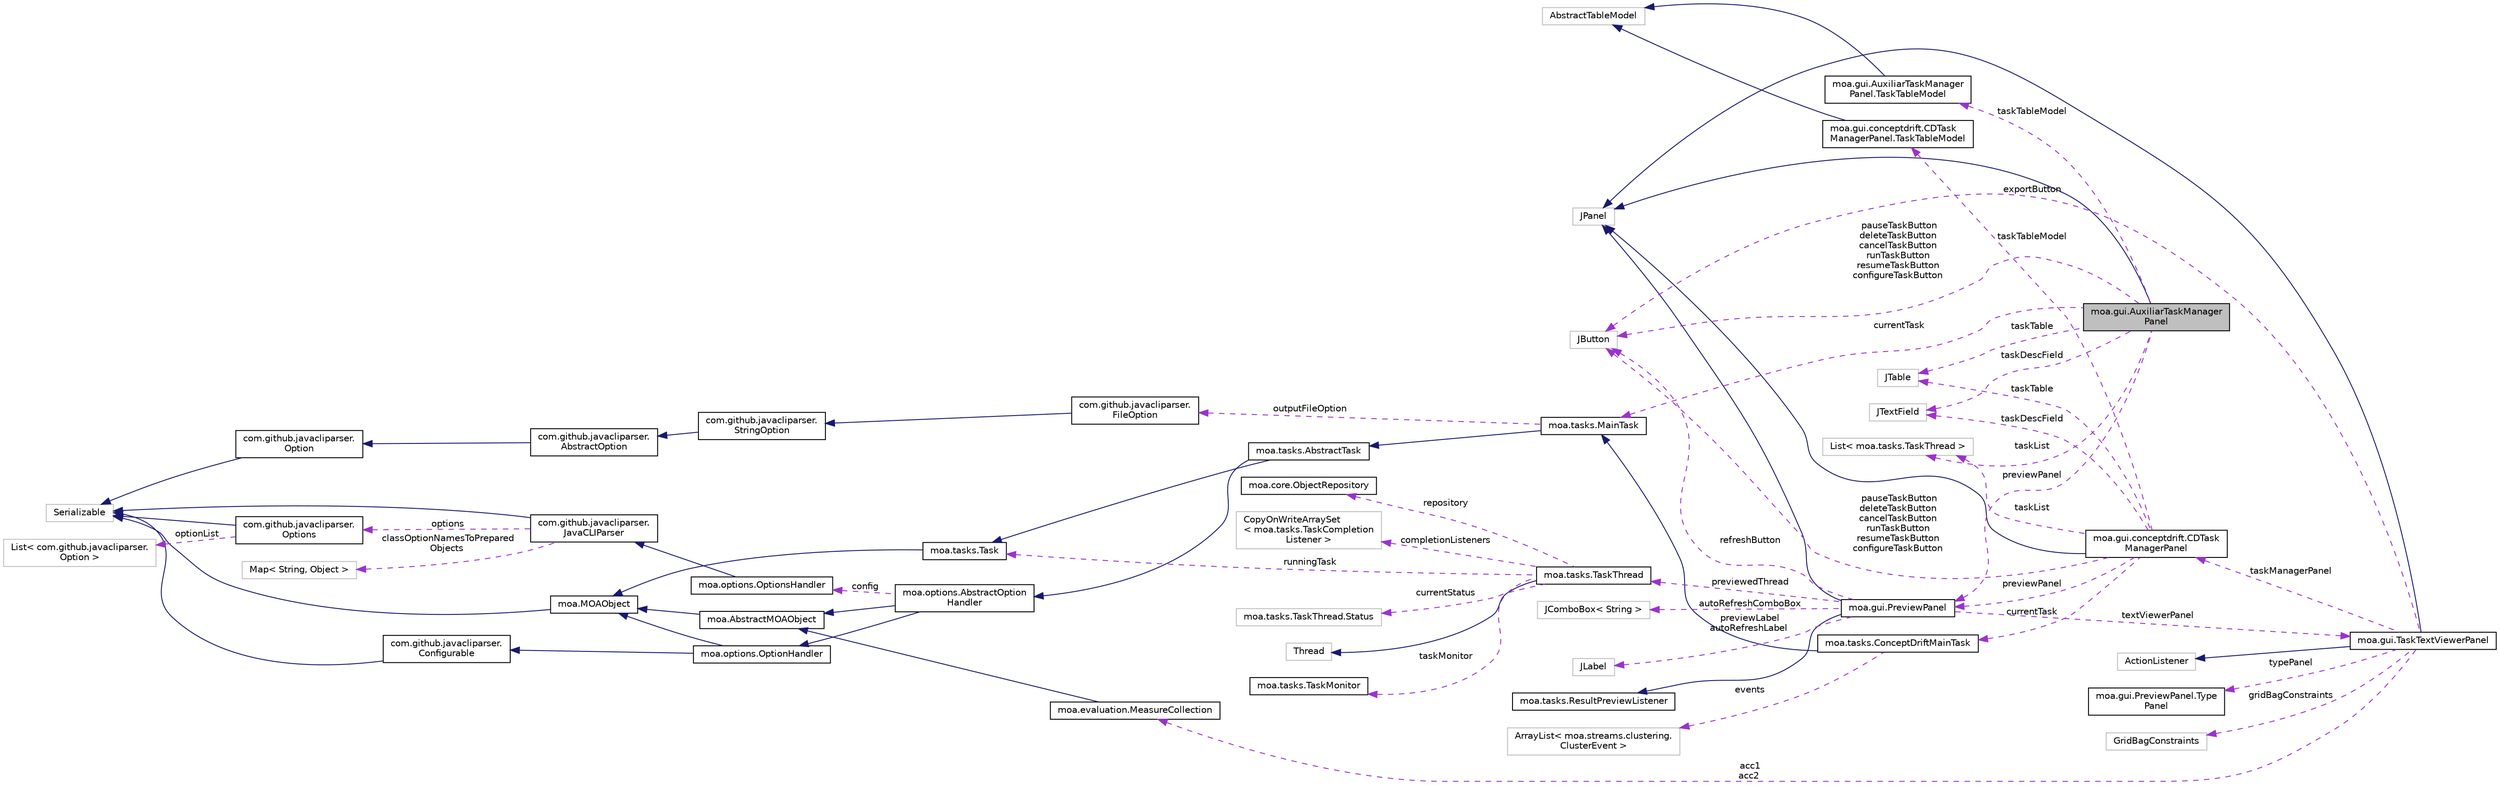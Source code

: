 digraph "moa.gui.AuxiliarTaskManagerPanel"
{
 // LATEX_PDF_SIZE
  edge [fontname="Helvetica",fontsize="10",labelfontname="Helvetica",labelfontsize="10"];
  node [fontname="Helvetica",fontsize="10",shape=record];
  rankdir="LR";
  Node1 [label="moa.gui.AuxiliarTaskManager\lPanel",height=0.2,width=0.4,color="black", fillcolor="grey75", style="filled", fontcolor="black",tooltip=" "];
  Node2 -> Node1 [dir="back",color="midnightblue",fontsize="10",style="solid"];
  Node2 [label="JPanel",height=0.2,width=0.4,color="grey75", fillcolor="white", style="filled",tooltip=" "];
  Node3 -> Node1 [dir="back",color="darkorchid3",fontsize="10",style="dashed",label=" taskTableModel" ];
  Node3 [label="moa.gui.AuxiliarTaskManager\lPanel.TaskTableModel",height=0.2,width=0.4,color="black", fillcolor="white", style="filled",URL="$classmoa_1_1gui_1_1_auxiliar_task_manager_panel_1_1_task_table_model.html",tooltip=" "];
  Node4 -> Node3 [dir="back",color="midnightblue",fontsize="10",style="solid"];
  Node4 [label="AbstractTableModel",height=0.2,width=0.4,color="grey75", fillcolor="white", style="filled",tooltip=" "];
  Node5 -> Node1 [dir="back",color="darkorchid3",fontsize="10",style="dashed",label=" pauseTaskButton\ndeleteTaskButton\ncancelTaskButton\nrunTaskButton\nresumeTaskButton\nconfigureTaskButton" ];
  Node5 [label="JButton",height=0.2,width=0.4,color="grey75", fillcolor="white", style="filled",tooltip=" "];
  Node6 -> Node1 [dir="back",color="darkorchid3",fontsize="10",style="dashed",label=" previewPanel" ];
  Node6 [label="moa.gui.PreviewPanel",height=0.2,width=0.4,color="black", fillcolor="white", style="filled",URL="$classmoa_1_1gui_1_1_preview_panel.html",tooltip=" "];
  Node2 -> Node6 [dir="back",color="midnightblue",fontsize="10",style="solid"];
  Node7 -> Node6 [dir="back",color="midnightblue",fontsize="10",style="solid"];
  Node7 [label="moa.tasks.ResultPreviewListener",height=0.2,width=0.4,color="black", fillcolor="white", style="filled",URL="$interfacemoa_1_1tasks_1_1_result_preview_listener.html",tooltip=" "];
  Node8 -> Node6 [dir="back",color="darkorchid3",fontsize="10",style="dashed",label=" textViewerPanel" ];
  Node8 [label="moa.gui.TaskTextViewerPanel",height=0.2,width=0.4,color="black", fillcolor="white", style="filled",URL="$classmoa_1_1gui_1_1_task_text_viewer_panel.html",tooltip=" "];
  Node2 -> Node8 [dir="back",color="midnightblue",fontsize="10",style="solid"];
  Node9 -> Node8 [dir="back",color="midnightblue",fontsize="10",style="solid"];
  Node9 [label="ActionListener",height=0.2,width=0.4,color="grey75", fillcolor="white", style="filled",tooltip=" "];
  Node10 -> Node8 [dir="back",color="darkorchid3",fontsize="10",style="dashed",label=" typePanel" ];
  Node10 [label="moa.gui.PreviewPanel.Type\lPanel",height=0.2,width=0.4,color="black", fillcolor="white", style="filled",URL="$enummoa_1_1gui_1_1_preview_panel_1_1_type_panel.html",tooltip=" "];
  Node11 -> Node8 [dir="back",color="darkorchid3",fontsize="10",style="dashed",label=" gridBagConstraints" ];
  Node11 [label="GridBagConstraints",height=0.2,width=0.4,color="grey75", fillcolor="white", style="filled",tooltip=" "];
  Node5 -> Node8 [dir="back",color="darkorchid3",fontsize="10",style="dashed",label=" exportButton" ];
  Node12 -> Node8 [dir="back",color="darkorchid3",fontsize="10",style="dashed",label=" taskManagerPanel" ];
  Node12 [label="moa.gui.conceptdrift.CDTask\lManagerPanel",height=0.2,width=0.4,color="black", fillcolor="white", style="filled",URL="$classmoa_1_1gui_1_1conceptdrift_1_1_c_d_task_manager_panel.html",tooltip=" "];
  Node2 -> Node12 [dir="back",color="midnightblue",fontsize="10",style="solid"];
  Node13 -> Node12 [dir="back",color="darkorchid3",fontsize="10",style="dashed",label=" currentTask" ];
  Node13 [label="moa.tasks.ConceptDriftMainTask",height=0.2,width=0.4,color="black", fillcolor="white", style="filled",URL="$classmoa_1_1tasks_1_1_concept_drift_main_task.html",tooltip=" "];
  Node14 -> Node13 [dir="back",color="midnightblue",fontsize="10",style="solid"];
  Node14 [label="moa.tasks.MainTask",height=0.2,width=0.4,color="black", fillcolor="white", style="filled",URL="$classmoa_1_1tasks_1_1_main_task.html",tooltip=" "];
  Node15 -> Node14 [dir="back",color="midnightblue",fontsize="10",style="solid"];
  Node15 [label="moa.tasks.AbstractTask",height=0.2,width=0.4,color="black", fillcolor="white", style="filled",URL="$classmoa_1_1tasks_1_1_abstract_task.html",tooltip=" "];
  Node16 -> Node15 [dir="back",color="midnightblue",fontsize="10",style="solid"];
  Node16 [label="moa.options.AbstractOption\lHandler",height=0.2,width=0.4,color="black", fillcolor="white", style="filled",URL="$classmoa_1_1options_1_1_abstract_option_handler.html",tooltip=" "];
  Node17 -> Node16 [dir="back",color="midnightblue",fontsize="10",style="solid"];
  Node17 [label="moa.AbstractMOAObject",height=0.2,width=0.4,color="black", fillcolor="white", style="filled",URL="$classmoa_1_1_abstract_m_o_a_object.html",tooltip=" "];
  Node18 -> Node17 [dir="back",color="midnightblue",fontsize="10",style="solid"];
  Node18 [label="moa.MOAObject",height=0.2,width=0.4,color="black", fillcolor="white", style="filled",URL="$interfacemoa_1_1_m_o_a_object.html",tooltip=" "];
  Node19 -> Node18 [dir="back",color="midnightblue",fontsize="10",style="solid"];
  Node19 [label="Serializable",height=0.2,width=0.4,color="grey75", fillcolor="white", style="filled",tooltip=" "];
  Node20 -> Node16 [dir="back",color="midnightblue",fontsize="10",style="solid"];
  Node20 [label="moa.options.OptionHandler",height=0.2,width=0.4,color="black", fillcolor="white", style="filled",URL="$interfacemoa_1_1options_1_1_option_handler.html",tooltip=" "];
  Node18 -> Node20 [dir="back",color="midnightblue",fontsize="10",style="solid"];
  Node21 -> Node20 [dir="back",color="midnightblue",fontsize="10",style="solid"];
  Node21 [label="com.github.javacliparser.\lConfigurable",height=0.2,width=0.4,color="black", fillcolor="white", style="filled",URL="$interfacecom_1_1github_1_1javacliparser_1_1_configurable.html",tooltip=" "];
  Node19 -> Node21 [dir="back",color="midnightblue",fontsize="10",style="solid"];
  Node22 -> Node16 [dir="back",color="darkorchid3",fontsize="10",style="dashed",label=" config" ];
  Node22 [label="moa.options.OptionsHandler",height=0.2,width=0.4,color="black", fillcolor="white", style="filled",URL="$classmoa_1_1options_1_1_options_handler.html",tooltip=" "];
  Node23 -> Node22 [dir="back",color="midnightblue",fontsize="10",style="solid"];
  Node23 [label="com.github.javacliparser.\lJavaCLIParser",height=0.2,width=0.4,color="black", fillcolor="white", style="filled",URL="$classcom_1_1github_1_1javacliparser_1_1_java_c_l_i_parser.html",tooltip=" "];
  Node19 -> Node23 [dir="back",color="midnightblue",fontsize="10",style="solid"];
  Node24 -> Node23 [dir="back",color="darkorchid3",fontsize="10",style="dashed",label=" options" ];
  Node24 [label="com.github.javacliparser.\lOptions",height=0.2,width=0.4,color="black", fillcolor="white", style="filled",URL="$classcom_1_1github_1_1javacliparser_1_1_options.html",tooltip=" "];
  Node19 -> Node24 [dir="back",color="midnightblue",fontsize="10",style="solid"];
  Node25 -> Node24 [dir="back",color="darkorchid3",fontsize="10",style="dashed",label=" optionList" ];
  Node25 [label="List\< com.github.javacliparser.\lOption \>",height=0.2,width=0.4,color="grey75", fillcolor="white", style="filled",tooltip=" "];
  Node26 -> Node23 [dir="back",color="darkorchid3",fontsize="10",style="dashed",label=" classOptionNamesToPrepared\lObjects" ];
  Node26 [label="Map\< String, Object \>",height=0.2,width=0.4,color="grey75", fillcolor="white", style="filled",tooltip=" "];
  Node27 -> Node15 [dir="back",color="midnightblue",fontsize="10",style="solid"];
  Node27 [label="moa.tasks.Task",height=0.2,width=0.4,color="black", fillcolor="white", style="filled",URL="$interfacemoa_1_1tasks_1_1_task.html",tooltip=" "];
  Node18 -> Node27 [dir="back",color="midnightblue",fontsize="10",style="solid"];
  Node28 -> Node14 [dir="back",color="darkorchid3",fontsize="10",style="dashed",label=" outputFileOption" ];
  Node28 [label="com.github.javacliparser.\lFileOption",height=0.2,width=0.4,color="black", fillcolor="white", style="filled",URL="$classcom_1_1github_1_1javacliparser_1_1_file_option.html",tooltip=" "];
  Node29 -> Node28 [dir="back",color="midnightblue",fontsize="10",style="solid"];
  Node29 [label="com.github.javacliparser.\lStringOption",height=0.2,width=0.4,color="black", fillcolor="white", style="filled",URL="$classcom_1_1github_1_1javacliparser_1_1_string_option.html",tooltip=" "];
  Node30 -> Node29 [dir="back",color="midnightblue",fontsize="10",style="solid"];
  Node30 [label="com.github.javacliparser.\lAbstractOption",height=0.2,width=0.4,color="black", fillcolor="white", style="filled",URL="$classcom_1_1github_1_1javacliparser_1_1_abstract_option.html",tooltip=" "];
  Node31 -> Node30 [dir="back",color="midnightblue",fontsize="10",style="solid"];
  Node31 [label="com.github.javacliparser.\lOption",height=0.2,width=0.4,color="black", fillcolor="white", style="filled",URL="$interfacecom_1_1github_1_1javacliparser_1_1_option.html",tooltip=" "];
  Node19 -> Node31 [dir="back",color="midnightblue",fontsize="10",style="solid"];
  Node32 -> Node13 [dir="back",color="darkorchid3",fontsize="10",style="dashed",label=" events" ];
  Node32 [label="ArrayList\< moa.streams.clustering.\lClusterEvent \>",height=0.2,width=0.4,color="grey75", fillcolor="white", style="filled",tooltip=" "];
  Node5 -> Node12 [dir="back",color="darkorchid3",fontsize="10",style="dashed",label=" pauseTaskButton\ndeleteTaskButton\ncancelTaskButton\nrunTaskButton\nresumeTaskButton\nconfigureTaskButton" ];
  Node6 -> Node12 [dir="back",color="darkorchid3",fontsize="10",style="dashed",label=" previewPanel" ];
  Node33 -> Node12 [dir="back",color="darkorchid3",fontsize="10",style="dashed",label=" taskDescField" ];
  Node33 [label="JTextField",height=0.2,width=0.4,color="grey75", fillcolor="white", style="filled",tooltip=" "];
  Node34 -> Node12 [dir="back",color="darkorchid3",fontsize="10",style="dashed",label=" taskTableModel" ];
  Node34 [label="moa.gui.conceptdrift.CDTask\lManagerPanel.TaskTableModel",height=0.2,width=0.4,color="black", fillcolor="white", style="filled",URL="$classmoa_1_1gui_1_1conceptdrift_1_1_c_d_task_manager_panel_1_1_task_table_model.html",tooltip=" "];
  Node4 -> Node34 [dir="back",color="midnightblue",fontsize="10",style="solid"];
  Node35 -> Node12 [dir="back",color="darkorchid3",fontsize="10",style="dashed",label=" taskTable" ];
  Node35 [label="JTable",height=0.2,width=0.4,color="grey75", fillcolor="white", style="filled",tooltip=" "];
  Node36 -> Node12 [dir="back",color="darkorchid3",fontsize="10",style="dashed",label=" taskList" ];
  Node36 [label="List\< moa.tasks.TaskThread \>",height=0.2,width=0.4,color="grey75", fillcolor="white", style="filled",tooltip=" "];
  Node37 -> Node8 [dir="back",color="darkorchid3",fontsize="10",style="dashed",label=" acc1\nacc2" ];
  Node37 [label="moa.evaluation.MeasureCollection",height=0.2,width=0.4,color="black", fillcolor="white", style="filled",URL="$classmoa_1_1evaluation_1_1_measure_collection.html",tooltip=" "];
  Node17 -> Node37 [dir="back",color="midnightblue",fontsize="10",style="solid"];
  Node5 -> Node6 [dir="back",color="darkorchid3",fontsize="10",style="dashed",label=" refreshButton" ];
  Node38 -> Node6 [dir="back",color="darkorchid3",fontsize="10",style="dashed",label=" autoRefreshComboBox" ];
  Node38 [label="JComboBox\< String \>",height=0.2,width=0.4,color="grey75", fillcolor="white", style="filled",tooltip=" "];
  Node39 -> Node6 [dir="back",color="darkorchid3",fontsize="10",style="dashed",label=" previewedThread" ];
  Node39 [label="moa.tasks.TaskThread",height=0.2,width=0.4,color="black", fillcolor="white", style="filled",URL="$classmoa_1_1tasks_1_1_task_thread.html",tooltip=" "];
  Node40 -> Node39 [dir="back",color="midnightblue",fontsize="10",style="solid"];
  Node40 [label="Thread",height=0.2,width=0.4,color="grey75", fillcolor="white", style="filled",tooltip=" "];
  Node41 -> Node39 [dir="back",color="darkorchid3",fontsize="10",style="dashed",label=" taskMonitor" ];
  Node41 [label="moa.tasks.TaskMonitor",height=0.2,width=0.4,color="black", fillcolor="white", style="filled",URL="$interfacemoa_1_1tasks_1_1_task_monitor.html",tooltip=" "];
  Node42 -> Node39 [dir="back",color="darkorchid3",fontsize="10",style="dashed",label=" repository" ];
  Node42 [label="moa.core.ObjectRepository",height=0.2,width=0.4,color="black", fillcolor="white", style="filled",URL="$interfacemoa_1_1core_1_1_object_repository.html",tooltip=" "];
  Node43 -> Node39 [dir="back",color="darkorchid3",fontsize="10",style="dashed",label=" completionListeners" ];
  Node43 [label="CopyOnWriteArraySet\l\< moa.tasks.TaskCompletion\lListener \>",height=0.2,width=0.4,color="grey75", fillcolor="white", style="filled",tooltip=" "];
  Node44 -> Node39 [dir="back",color="darkorchid3",fontsize="10",style="dashed",label=" currentStatus" ];
  Node44 [label="moa.tasks.TaskThread.Status",height=0.2,width=0.4,color="grey75", fillcolor="white", style="filled",tooltip=" "];
  Node27 -> Node39 [dir="back",color="darkorchid3",fontsize="10",style="dashed",label=" runningTask" ];
  Node45 -> Node6 [dir="back",color="darkorchid3",fontsize="10",style="dashed",label=" previewLabel\nautoRefreshLabel" ];
  Node45 [label="JLabel",height=0.2,width=0.4,color="grey75", fillcolor="white", style="filled",tooltip=" "];
  Node33 -> Node1 [dir="back",color="darkorchid3",fontsize="10",style="dashed",label=" taskDescField" ];
  Node14 -> Node1 [dir="back",color="darkorchid3",fontsize="10",style="dashed",label=" currentTask" ];
  Node35 -> Node1 [dir="back",color="darkorchid3",fontsize="10",style="dashed",label=" taskTable" ];
  Node36 -> Node1 [dir="back",color="darkorchid3",fontsize="10",style="dashed",label=" taskList" ];
}
